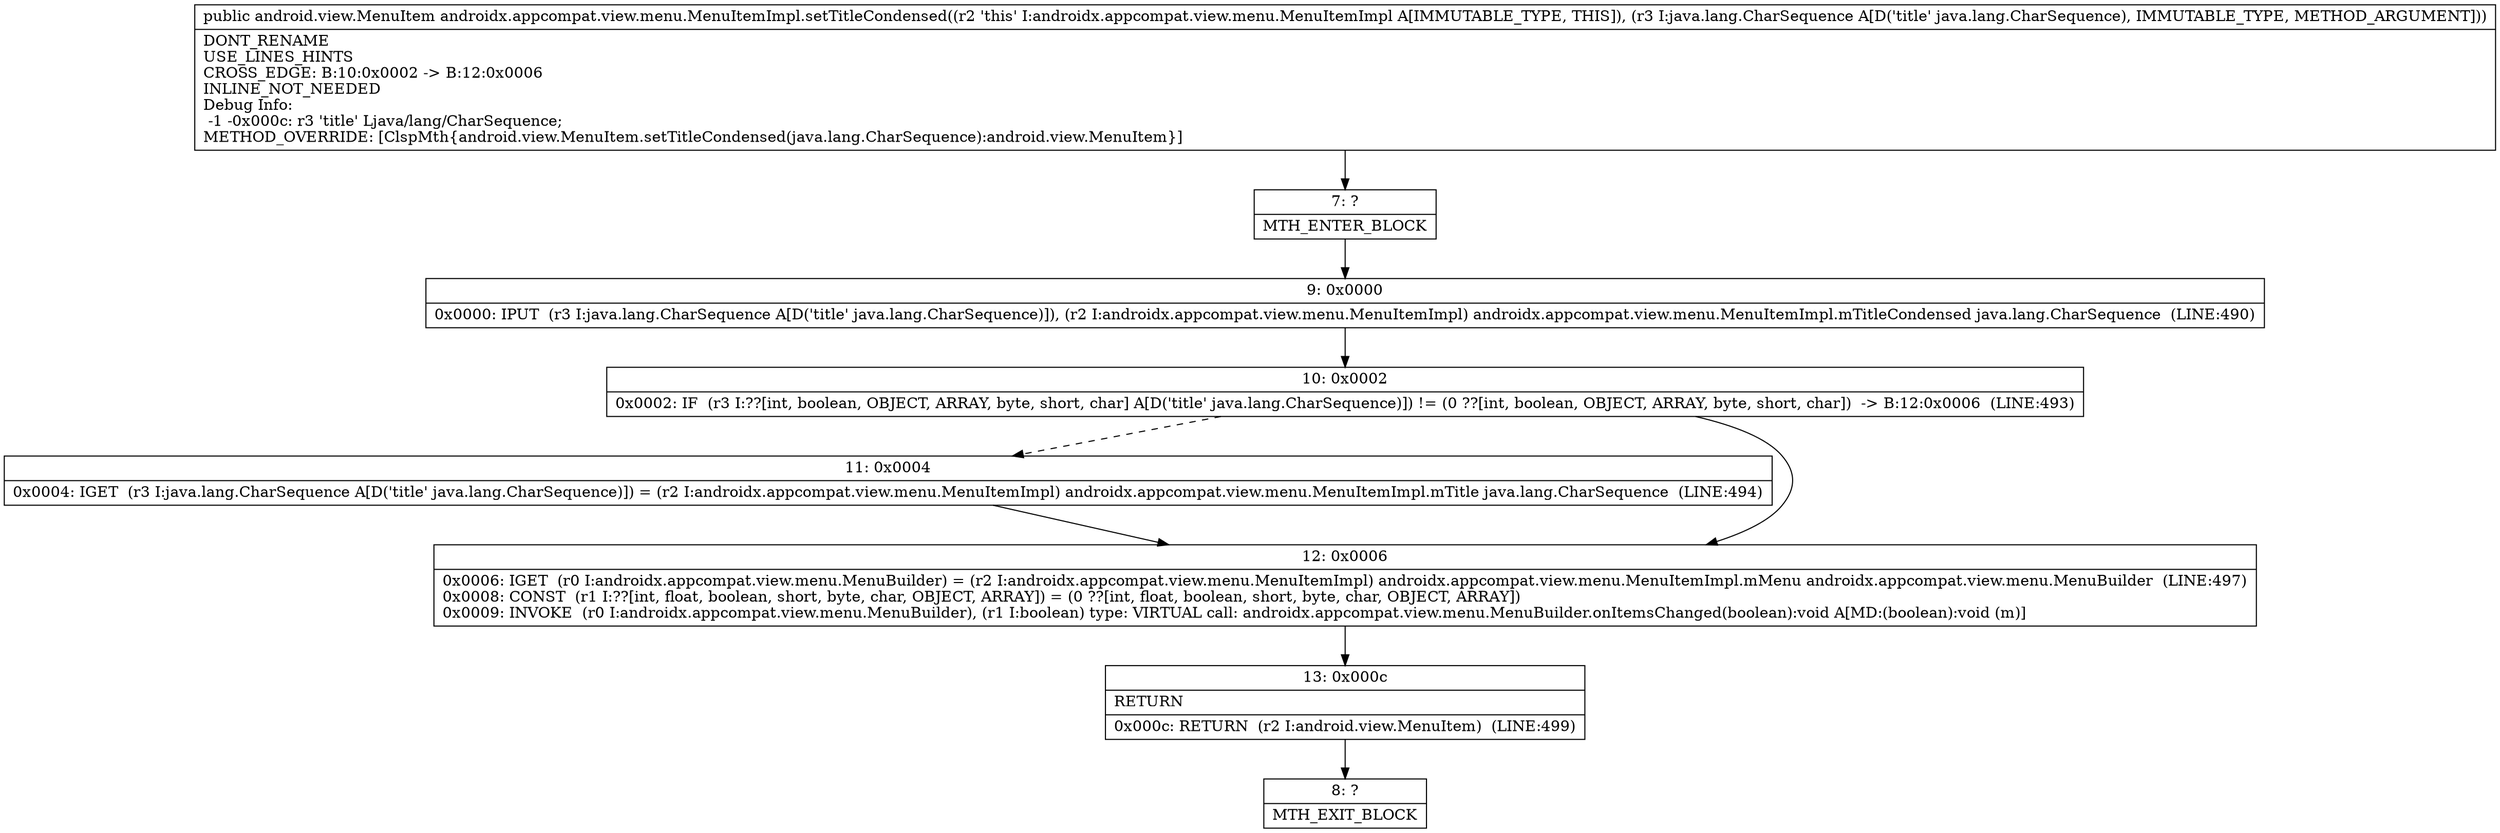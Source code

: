 digraph "CFG forandroidx.appcompat.view.menu.MenuItemImpl.setTitleCondensed(Ljava\/lang\/CharSequence;)Landroid\/view\/MenuItem;" {
Node_7 [shape=record,label="{7\:\ ?|MTH_ENTER_BLOCK\l}"];
Node_9 [shape=record,label="{9\:\ 0x0000|0x0000: IPUT  (r3 I:java.lang.CharSequence A[D('title' java.lang.CharSequence)]), (r2 I:androidx.appcompat.view.menu.MenuItemImpl) androidx.appcompat.view.menu.MenuItemImpl.mTitleCondensed java.lang.CharSequence  (LINE:490)\l}"];
Node_10 [shape=record,label="{10\:\ 0x0002|0x0002: IF  (r3 I:??[int, boolean, OBJECT, ARRAY, byte, short, char] A[D('title' java.lang.CharSequence)]) != (0 ??[int, boolean, OBJECT, ARRAY, byte, short, char])  \-\> B:12:0x0006  (LINE:493)\l}"];
Node_11 [shape=record,label="{11\:\ 0x0004|0x0004: IGET  (r3 I:java.lang.CharSequence A[D('title' java.lang.CharSequence)]) = (r2 I:androidx.appcompat.view.menu.MenuItemImpl) androidx.appcompat.view.menu.MenuItemImpl.mTitle java.lang.CharSequence  (LINE:494)\l}"];
Node_12 [shape=record,label="{12\:\ 0x0006|0x0006: IGET  (r0 I:androidx.appcompat.view.menu.MenuBuilder) = (r2 I:androidx.appcompat.view.menu.MenuItemImpl) androidx.appcompat.view.menu.MenuItemImpl.mMenu androidx.appcompat.view.menu.MenuBuilder  (LINE:497)\l0x0008: CONST  (r1 I:??[int, float, boolean, short, byte, char, OBJECT, ARRAY]) = (0 ??[int, float, boolean, short, byte, char, OBJECT, ARRAY]) \l0x0009: INVOKE  (r0 I:androidx.appcompat.view.menu.MenuBuilder), (r1 I:boolean) type: VIRTUAL call: androidx.appcompat.view.menu.MenuBuilder.onItemsChanged(boolean):void A[MD:(boolean):void (m)]\l}"];
Node_13 [shape=record,label="{13\:\ 0x000c|RETURN\l|0x000c: RETURN  (r2 I:android.view.MenuItem)  (LINE:499)\l}"];
Node_8 [shape=record,label="{8\:\ ?|MTH_EXIT_BLOCK\l}"];
MethodNode[shape=record,label="{public android.view.MenuItem androidx.appcompat.view.menu.MenuItemImpl.setTitleCondensed((r2 'this' I:androidx.appcompat.view.menu.MenuItemImpl A[IMMUTABLE_TYPE, THIS]), (r3 I:java.lang.CharSequence A[D('title' java.lang.CharSequence), IMMUTABLE_TYPE, METHOD_ARGUMENT]))  | DONT_RENAME\lUSE_LINES_HINTS\lCROSS_EDGE: B:10:0x0002 \-\> B:12:0x0006\lINLINE_NOT_NEEDED\lDebug Info:\l  \-1 \-0x000c: r3 'title' Ljava\/lang\/CharSequence;\lMETHOD_OVERRIDE: [ClspMth\{android.view.MenuItem.setTitleCondensed(java.lang.CharSequence):android.view.MenuItem\}]\l}"];
MethodNode -> Node_7;Node_7 -> Node_9;
Node_9 -> Node_10;
Node_10 -> Node_11[style=dashed];
Node_10 -> Node_12;
Node_11 -> Node_12;
Node_12 -> Node_13;
Node_13 -> Node_8;
}

